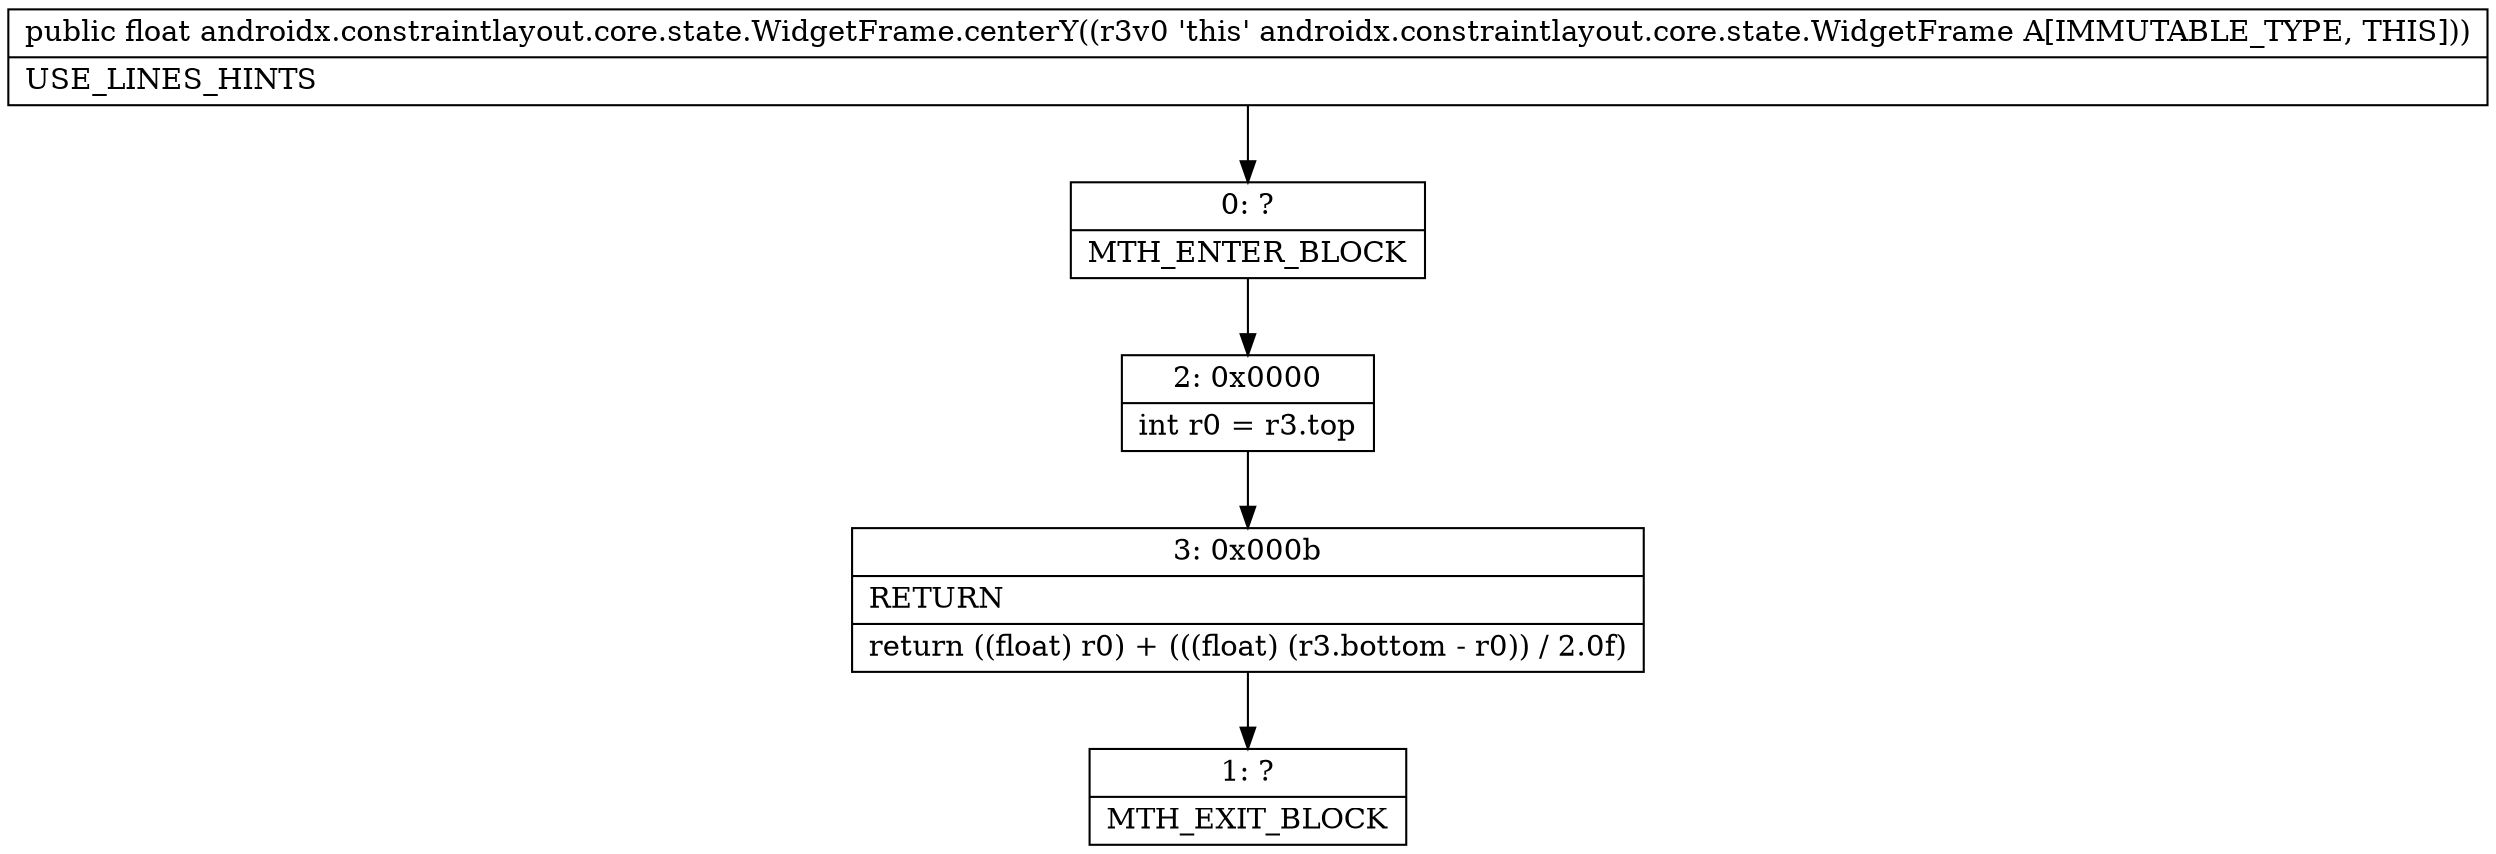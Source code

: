 digraph "CFG forandroidx.constraintlayout.core.state.WidgetFrame.centerY()F" {
Node_0 [shape=record,label="{0\:\ ?|MTH_ENTER_BLOCK\l}"];
Node_2 [shape=record,label="{2\:\ 0x0000|int r0 = r3.top\l}"];
Node_3 [shape=record,label="{3\:\ 0x000b|RETURN\l|return ((float) r0) + (((float) (r3.bottom \- r0)) \/ 2.0f)\l}"];
Node_1 [shape=record,label="{1\:\ ?|MTH_EXIT_BLOCK\l}"];
MethodNode[shape=record,label="{public float androidx.constraintlayout.core.state.WidgetFrame.centerY((r3v0 'this' androidx.constraintlayout.core.state.WidgetFrame A[IMMUTABLE_TYPE, THIS]))  | USE_LINES_HINTS\l}"];
MethodNode -> Node_0;Node_0 -> Node_2;
Node_2 -> Node_3;
Node_3 -> Node_1;
}

